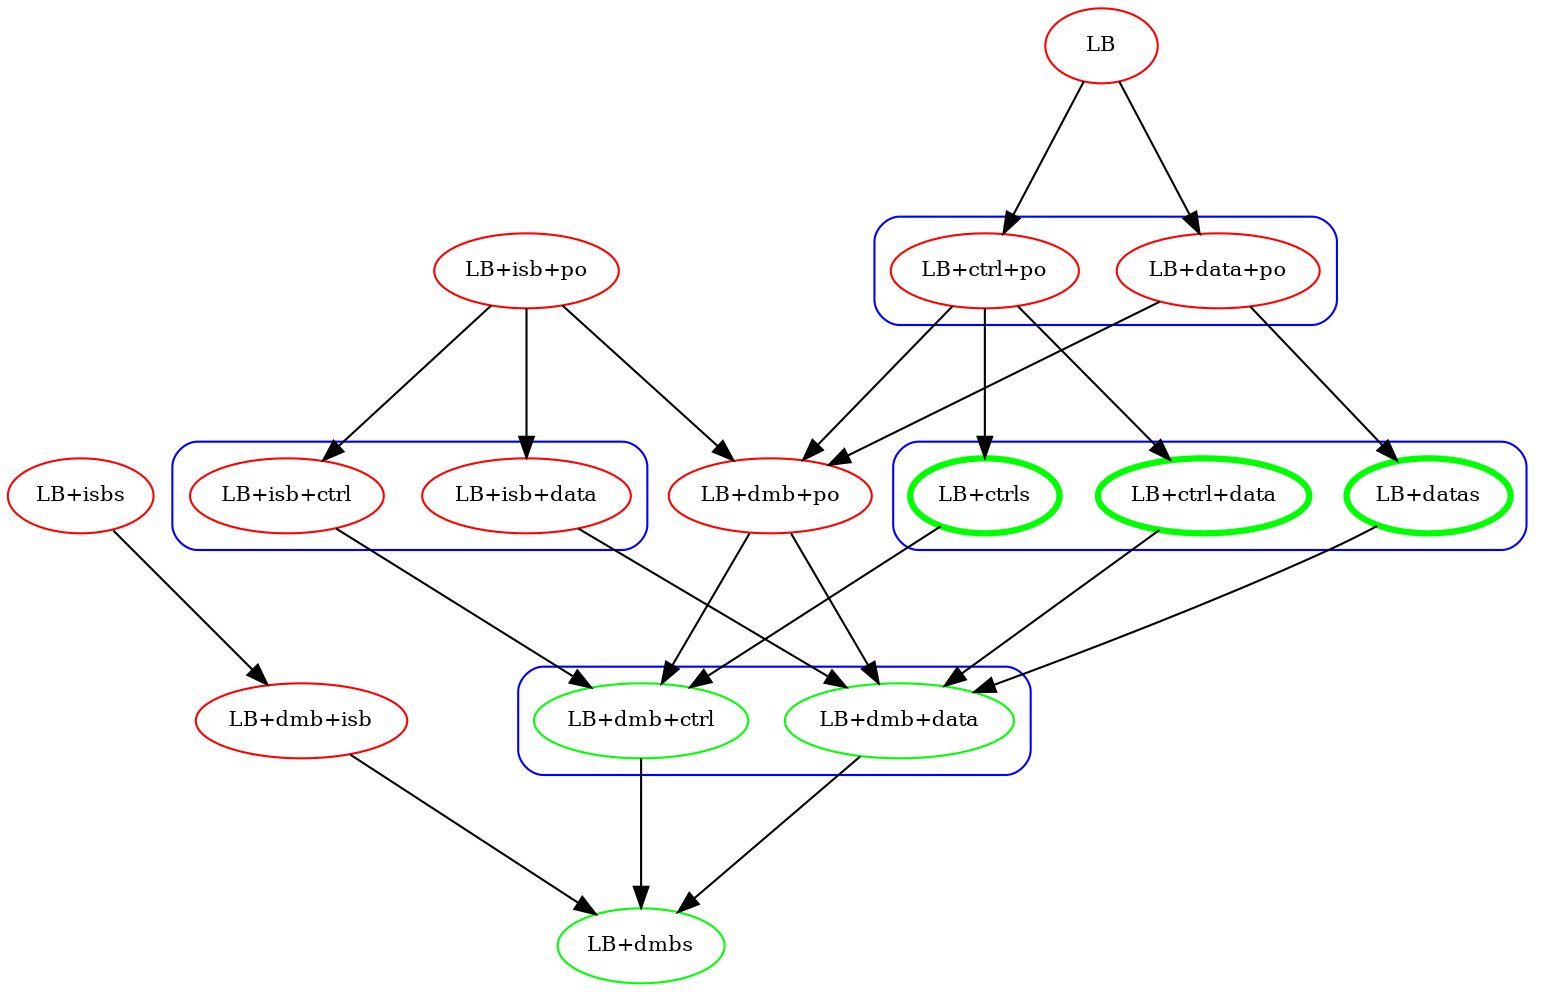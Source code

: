 digraph G {
 splines=true;
 overlap=false;
 ranksep = 1.0;
subgraph cluster1 {
style=rounded;
color=blue;
"LB+isb+data";
"LB+isb+ctrl";
}
subgraph cluster2 {
style=rounded;
color=blue;
"LB+dmb+data";
"LB+dmb+ctrl";
}
subgraph cluster3 {
style=rounded;
color=blue;
"LB+datas";
"LB+ctrls";
"LB+ctrl+data";
}
subgraph cluster4 {
style=rounded;
color=blue;
"LB+data+po";
"LB+ctrl+po";
}
"LB+isbs" [color=red][fontsize="10"];
"LB+isb+po" [color=red][fontsize="10"];
"LB+isb+data" [color=red][fontsize="10"];
"LB+isb+ctrl" [color=red][fontsize="10"];
"LB+dmbs" [color=green][fontsize="10"];
"LB+dmb+po" [color=red][fontsize="10"];
"LB+dmb+isb" [color=red][fontsize="10"];
"LB+dmb+data" [color=green][fontsize="10"];
"LB+dmb+ctrl" [color=green][fontsize="10"];
"LB+datas" [style="setlinewidth(3)"][color=green][fontsize="10"];
"LB+data+po" [color=red][fontsize="10"];
"LB+ctrls" [style="setlinewidth(3)"][color=green][fontsize="10"];
"LB+ctrl+po" [color=red][fontsize="10"];
"LB+ctrl+data" [style="setlinewidth(3)"][color=green][fontsize="10"];
"LB" [color=red][fontsize="10"];
"LB+isbs" -> "LB+dmb+isb";
"LB+isb+po" -> "LB+isb+data";
"LB+isb+po" -> "LB+isb+ctrl";
"LB+isb+po" -> "LB+dmb+po";
"LB+isb+data" -> "LB+dmb+data";
"LB+isb+ctrl" -> "LB+dmb+ctrl";
"LB+dmb+po" -> "LB+dmb+data";
"LB+dmb+po" -> "LB+dmb+ctrl";
"LB+dmb+isb" -> "LB+dmbs";
"LB+dmb+data" -> "LB+dmbs";
"LB+dmb+ctrl" -> "LB+dmbs";
"LB+datas" -> "LB+dmb+data";
"LB+data+po" -> "LB+dmb+po";
"LB+data+po" -> "LB+datas";
"LB+ctrls" -> "LB+dmb+ctrl";
"LB+ctrl+po" -> "LB+dmb+po";
"LB+ctrl+po" -> "LB+ctrls";
"LB+ctrl+po" -> "LB+ctrl+data";
"LB+ctrl+data" -> "LB+dmb+data";
"LB" -> "LB+data+po";
"LB" -> "LB+ctrl+po";
}
